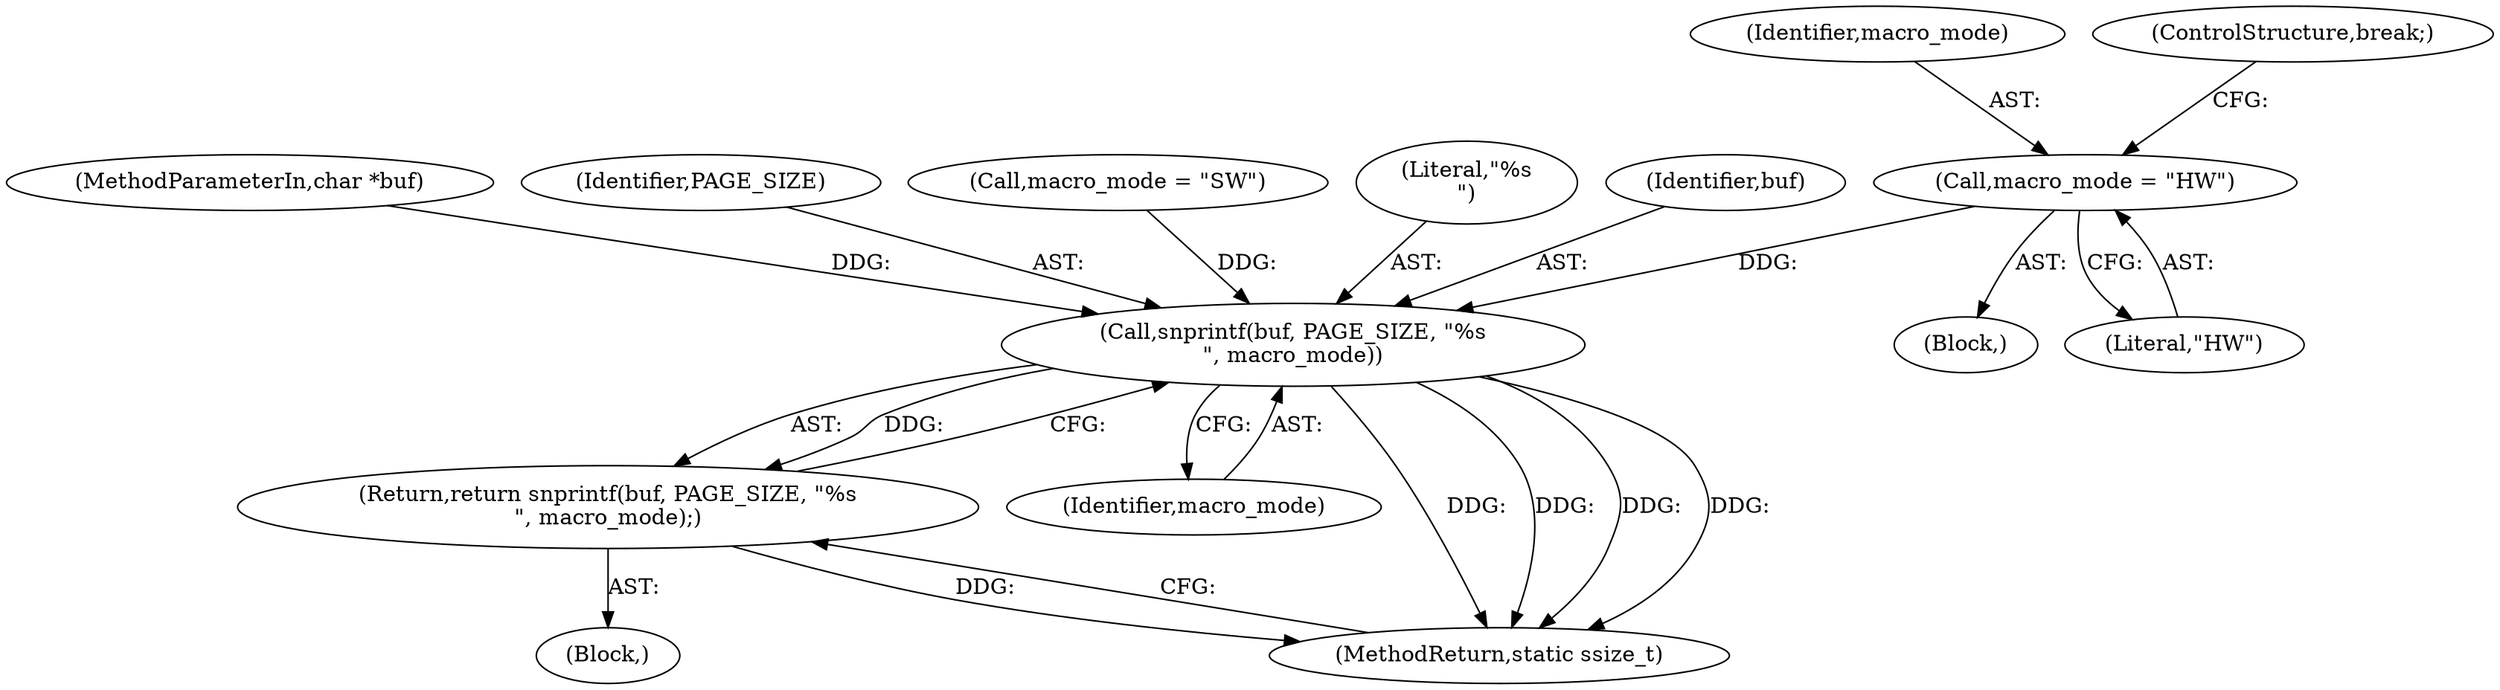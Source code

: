 digraph "0_linux_6d104af38b570d37aa32a5803b04c354f8ed513d_1@pointer" {
"1000156" [label="(Call,macro_mode = \"HW\")"];
"1000176" [label="(Call,snprintf(buf, PAGE_SIZE, \"%s\n\", macro_mode))"];
"1000175" [label="(Return,return snprintf(buf, PAGE_SIZE, \"%s\n\", macro_mode);)"];
"1000180" [label="(Identifier,macro_mode)"];
"1000157" [label="(Identifier,macro_mode)"];
"1000103" [label="(MethodParameterIn,char *buf)"];
"1000159" [label="(ControlStructure,break;)"];
"1000178" [label="(Identifier,PAGE_SIZE)"];
"1000161" [label="(Call,macro_mode = \"SW\")"];
"1000156" [label="(Call,macro_mode = \"HW\")"];
"1000179" [label="(Literal,\"%s\n\")"];
"1000175" [label="(Return,return snprintf(buf, PAGE_SIZE, \"%s\n\", macro_mode);)"];
"1000176" [label="(Call,snprintf(buf, PAGE_SIZE, \"%s\n\", macro_mode))"];
"1000177" [label="(Identifier,buf)"];
"1000181" [label="(MethodReturn,static ssize_t)"];
"1000154" [label="(Block,)"];
"1000158" [label="(Literal,\"HW\")"];
"1000104" [label="(Block,)"];
"1000156" -> "1000154"  [label="AST: "];
"1000156" -> "1000158"  [label="CFG: "];
"1000157" -> "1000156"  [label="AST: "];
"1000158" -> "1000156"  [label="AST: "];
"1000159" -> "1000156"  [label="CFG: "];
"1000156" -> "1000176"  [label="DDG: "];
"1000176" -> "1000175"  [label="AST: "];
"1000176" -> "1000180"  [label="CFG: "];
"1000177" -> "1000176"  [label="AST: "];
"1000178" -> "1000176"  [label="AST: "];
"1000179" -> "1000176"  [label="AST: "];
"1000180" -> "1000176"  [label="AST: "];
"1000175" -> "1000176"  [label="CFG: "];
"1000176" -> "1000181"  [label="DDG: "];
"1000176" -> "1000181"  [label="DDG: "];
"1000176" -> "1000181"  [label="DDG: "];
"1000176" -> "1000181"  [label="DDG: "];
"1000176" -> "1000175"  [label="DDG: "];
"1000103" -> "1000176"  [label="DDG: "];
"1000161" -> "1000176"  [label="DDG: "];
"1000175" -> "1000104"  [label="AST: "];
"1000181" -> "1000175"  [label="CFG: "];
"1000175" -> "1000181"  [label="DDG: "];
}
